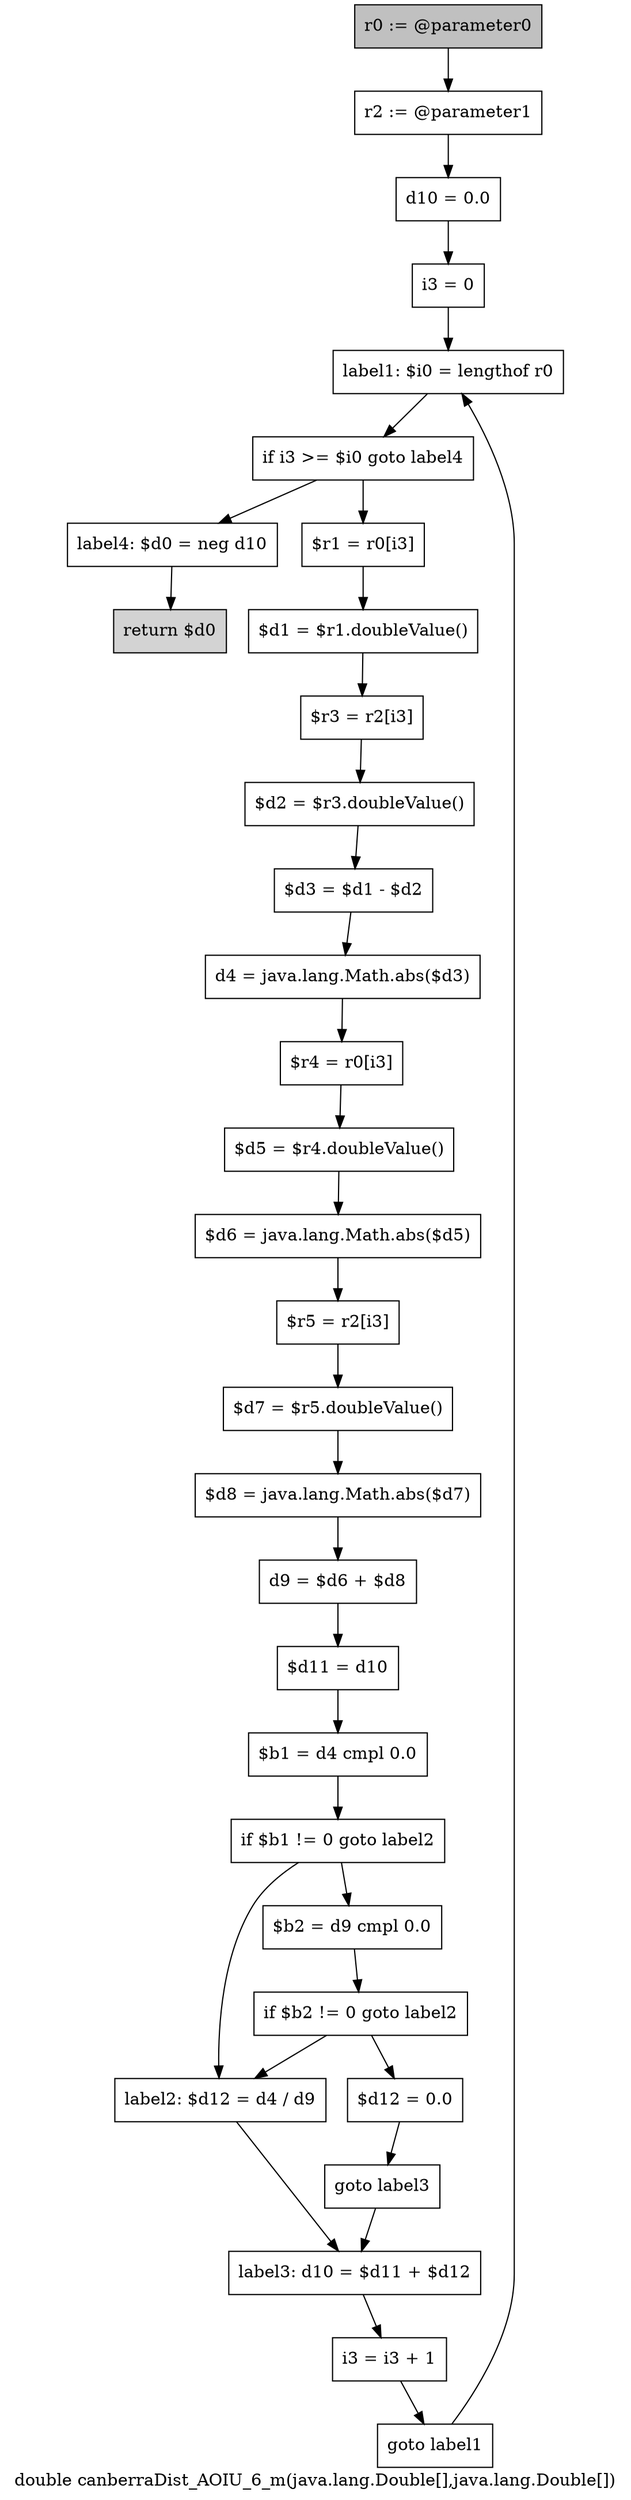 digraph "double canberraDist_AOIU_6_m(java.lang.Double[],java.lang.Double[])" {
    label="double canberraDist_AOIU_6_m(java.lang.Double[],java.lang.Double[])";
    node [shape=box];
    "0" [style=filled,fillcolor=gray,label="r0 := @parameter0",];
    "1" [label="r2 := @parameter1",];
    "0"->"1";
    "2" [label="d10 = 0.0",];
    "1"->"2";
    "3" [label="i3 = 0",];
    "2"->"3";
    "4" [label="label1: $i0 = lengthof r0",];
    "3"->"4";
    "5" [label="if i3 >= $i0 goto label4",];
    "4"->"5";
    "6" [label="$r1 = r0[i3]",];
    "5"->"6";
    "30" [label="label4: $d0 = neg d10",];
    "5"->"30";
    "7" [label="$d1 = $r1.doubleValue()",];
    "6"->"7";
    "8" [label="$r3 = r2[i3]",];
    "7"->"8";
    "9" [label="$d2 = $r3.doubleValue()",];
    "8"->"9";
    "10" [label="$d3 = $d1 - $d2",];
    "9"->"10";
    "11" [label="d4 = java.lang.Math.abs($d3)",];
    "10"->"11";
    "12" [label="$r4 = r0[i3]",];
    "11"->"12";
    "13" [label="$d5 = $r4.doubleValue()",];
    "12"->"13";
    "14" [label="$d6 = java.lang.Math.abs($d5)",];
    "13"->"14";
    "15" [label="$r5 = r2[i3]",];
    "14"->"15";
    "16" [label="$d7 = $r5.doubleValue()",];
    "15"->"16";
    "17" [label="$d8 = java.lang.Math.abs($d7)",];
    "16"->"17";
    "18" [label="d9 = $d6 + $d8",];
    "17"->"18";
    "19" [label="$d11 = d10",];
    "18"->"19";
    "20" [label="$b1 = d4 cmpl 0.0",];
    "19"->"20";
    "21" [label="if $b1 != 0 goto label2",];
    "20"->"21";
    "22" [label="$b2 = d9 cmpl 0.0",];
    "21"->"22";
    "26" [label="label2: $d12 = d4 / d9",];
    "21"->"26";
    "23" [label="if $b2 != 0 goto label2",];
    "22"->"23";
    "24" [label="$d12 = 0.0",];
    "23"->"24";
    "23"->"26";
    "25" [label="goto label3",];
    "24"->"25";
    "27" [label="label3: d10 = $d11 + $d12",];
    "25"->"27";
    "26"->"27";
    "28" [label="i3 = i3 + 1",];
    "27"->"28";
    "29" [label="goto label1",];
    "28"->"29";
    "29"->"4";
    "31" [style=filled,fillcolor=lightgray,label="return $d0",];
    "30"->"31";
}

